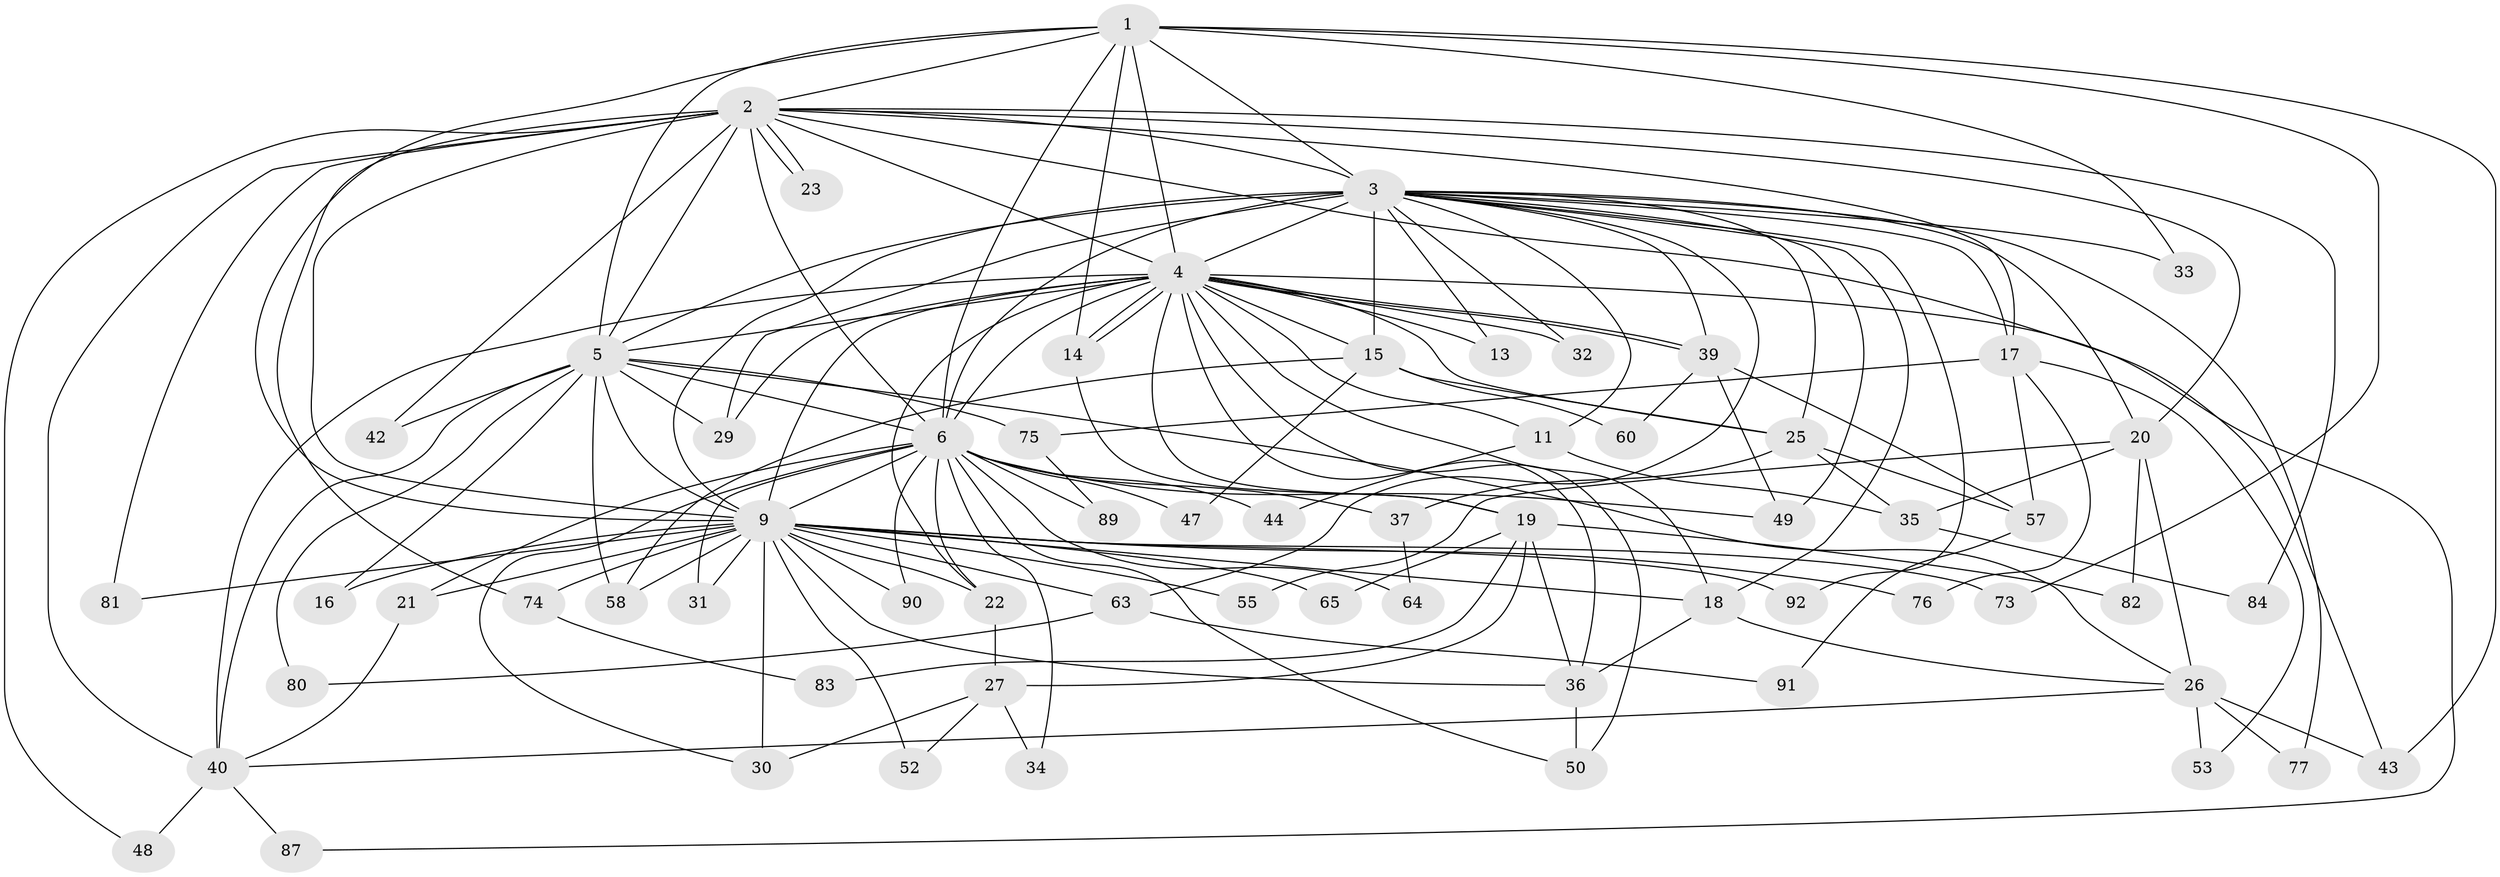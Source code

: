 // Generated by graph-tools (version 1.1) at 2025/51/02/27/25 19:51:53]
// undirected, 64 vertices, 154 edges
graph export_dot {
graph [start="1"]
  node [color=gray90,style=filled];
  1 [super="+45"];
  2 [super="+12"];
  3 [super="+8"];
  4 [super="+46"];
  5 [super="+67"];
  6 [super="+7"];
  9 [super="+10"];
  11;
  13 [super="+28"];
  14 [super="+62"];
  15 [super="+38"];
  16;
  17 [super="+79"];
  18 [super="+71"];
  19 [super="+70"];
  20 [super="+51"];
  21 [super="+54"];
  22 [super="+24"];
  23;
  25 [super="+66"];
  26 [super="+68"];
  27;
  29 [super="+72"];
  30 [super="+86"];
  31;
  32;
  33;
  34;
  35 [super="+78"];
  36 [super="+88"];
  37;
  39 [super="+56"];
  40 [super="+41"];
  42;
  43;
  44;
  47;
  48;
  49 [super="+61"];
  50 [super="+59"];
  52;
  53;
  55;
  57 [super="+69"];
  58 [super="+93"];
  60;
  63 [super="+85"];
  64;
  65;
  73;
  74;
  75;
  76;
  77;
  80;
  81;
  82;
  83;
  84;
  87;
  89;
  90;
  91;
  92;
  1 -- 2;
  1 -- 3 [weight=3];
  1 -- 4;
  1 -- 5;
  1 -- 6 [weight=2];
  1 -- 9 [weight=2];
  1 -- 33;
  1 -- 43;
  1 -- 73;
  1 -- 14;
  2 -- 3 [weight=2];
  2 -- 4;
  2 -- 5 [weight=2];
  2 -- 6 [weight=2];
  2 -- 9 [weight=2];
  2 -- 20;
  2 -- 23;
  2 -- 23;
  2 -- 40;
  2 -- 42;
  2 -- 43;
  2 -- 74;
  2 -- 81;
  2 -- 84;
  2 -- 48;
  2 -- 17;
  3 -- 4 [weight=2];
  3 -- 5 [weight=2];
  3 -- 6 [weight=4];
  3 -- 9 [weight=4];
  3 -- 15;
  3 -- 17 [weight=2];
  3 -- 63;
  3 -- 11;
  3 -- 13 [weight=2];
  3 -- 77;
  3 -- 18;
  3 -- 20;
  3 -- 25;
  3 -- 92;
  3 -- 29;
  3 -- 32;
  3 -- 33;
  3 -- 39;
  3 -- 49;
  4 -- 5 [weight=2];
  4 -- 6 [weight=2];
  4 -- 9 [weight=2];
  4 -- 11;
  4 -- 13;
  4 -- 14;
  4 -- 14;
  4 -- 15;
  4 -- 19;
  4 -- 22;
  4 -- 25 [weight=2];
  4 -- 32;
  4 -- 36;
  4 -- 39;
  4 -- 39;
  4 -- 87;
  4 -- 29;
  4 -- 18;
  4 -- 40;
  4 -- 50;
  5 -- 6 [weight=2];
  5 -- 9 [weight=2];
  5 -- 16;
  5 -- 26;
  5 -- 29;
  5 -- 40;
  5 -- 42;
  5 -- 58;
  5 -- 75;
  5 -- 80;
  6 -- 9 [weight=4];
  6 -- 30;
  6 -- 34;
  6 -- 37;
  6 -- 44;
  6 -- 64;
  6 -- 21;
  6 -- 89;
  6 -- 90;
  6 -- 31;
  6 -- 47;
  6 -- 49;
  6 -- 50;
  6 -- 22;
  9 -- 16;
  9 -- 21;
  9 -- 22;
  9 -- 30;
  9 -- 31;
  9 -- 55;
  9 -- 63 [weight=2];
  9 -- 65;
  9 -- 74;
  9 -- 76;
  9 -- 81;
  9 -- 92;
  9 -- 58;
  9 -- 36;
  9 -- 73;
  9 -- 18;
  9 -- 52;
  9 -- 90;
  11 -- 35;
  11 -- 44;
  14 -- 19;
  15 -- 47;
  15 -- 58;
  15 -- 25;
  15 -- 60;
  17 -- 53;
  17 -- 57;
  17 -- 75;
  17 -- 76;
  18 -- 26;
  18 -- 36;
  19 -- 27;
  19 -- 65;
  19 -- 83;
  19 -- 82;
  19 -- 36;
  20 -- 55;
  20 -- 82;
  20 -- 26;
  20 -- 35;
  21 -- 40;
  22 -- 27;
  25 -- 35;
  25 -- 37;
  25 -- 57;
  26 -- 53;
  26 -- 77;
  26 -- 40;
  26 -- 43;
  27 -- 34;
  27 -- 52;
  27 -- 30;
  35 -- 84;
  36 -- 50;
  37 -- 64;
  39 -- 49;
  39 -- 57;
  39 -- 60;
  40 -- 48;
  40 -- 87;
  57 -- 91;
  63 -- 80;
  63 -- 91;
  74 -- 83;
  75 -- 89;
}
